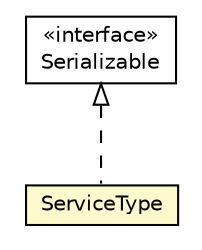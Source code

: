 #!/usr/local/bin/dot
#
# Class diagram 
# Generated by UMLGraph version R5_6-24-gf6e263 (http://www.umlgraph.org/)
#

digraph G {
	edge [fontname="Helvetica",fontsize=10,labelfontname="Helvetica",labelfontsize=10];
	node [fontname="Helvetica",fontsize=10,shape=plaintext];
	nodesep=0.25;
	ranksep=0.5;
	// ch.ethz.iks.slp.ServiceType
	c7493399 [label=<<table title="ch.ethz.iks.slp.ServiceType" border="0" cellborder="1" cellspacing="0" cellpadding="2" port="p" bgcolor="lemonChiffon" href="./ServiceType.html">
		<tr><td><table border="0" cellspacing="0" cellpadding="1">
<tr><td align="center" balign="center"> ServiceType </td></tr>
		</table></td></tr>
		</table>>, URL="./ServiceType.html", fontname="Helvetica", fontcolor="black", fontsize=10.0];
	//ch.ethz.iks.slp.ServiceType implements java.io.Serializable
	c7494987:p -> c7493399:p [dir=back,arrowtail=empty,style=dashed];
	// java.io.Serializable
	c7494987 [label=<<table title="java.io.Serializable" border="0" cellborder="1" cellspacing="0" cellpadding="2" port="p" href="http://java.sun.com/j2se/1.4.2/docs/api/java/io/Serializable.html">
		<tr><td><table border="0" cellspacing="0" cellpadding="1">
<tr><td align="center" balign="center"> &#171;interface&#187; </td></tr>
<tr><td align="center" balign="center"> Serializable </td></tr>
		</table></td></tr>
		</table>>, URL="http://java.sun.com/j2se/1.4.2/docs/api/java/io/Serializable.html", fontname="Helvetica", fontcolor="black", fontsize=10.0];
}

